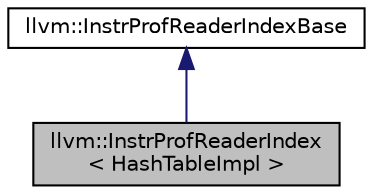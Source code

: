 digraph "llvm::InstrProfReaderIndex&lt; HashTableImpl &gt;"
{
 // LATEX_PDF_SIZE
  bgcolor="transparent";
  edge [fontname="Helvetica",fontsize="10",labelfontname="Helvetica",labelfontsize="10"];
  node [fontname="Helvetica",fontsize="10",shape="box"];
  Node1 [label="llvm::InstrProfReaderIndex\l\< HashTableImpl \>",height=0.2,width=0.4,color="black", fillcolor="grey75", style="filled", fontcolor="black",tooltip=" "];
  Node2 -> Node1 [dir="back",color="midnightblue",fontsize="10",style="solid",fontname="Helvetica"];
  Node2 [label="llvm::InstrProfReaderIndexBase",height=0.2,width=0.4,color="black",URL="$structllvm_1_1InstrProfReaderIndexBase.html",tooltip=" "];
}

